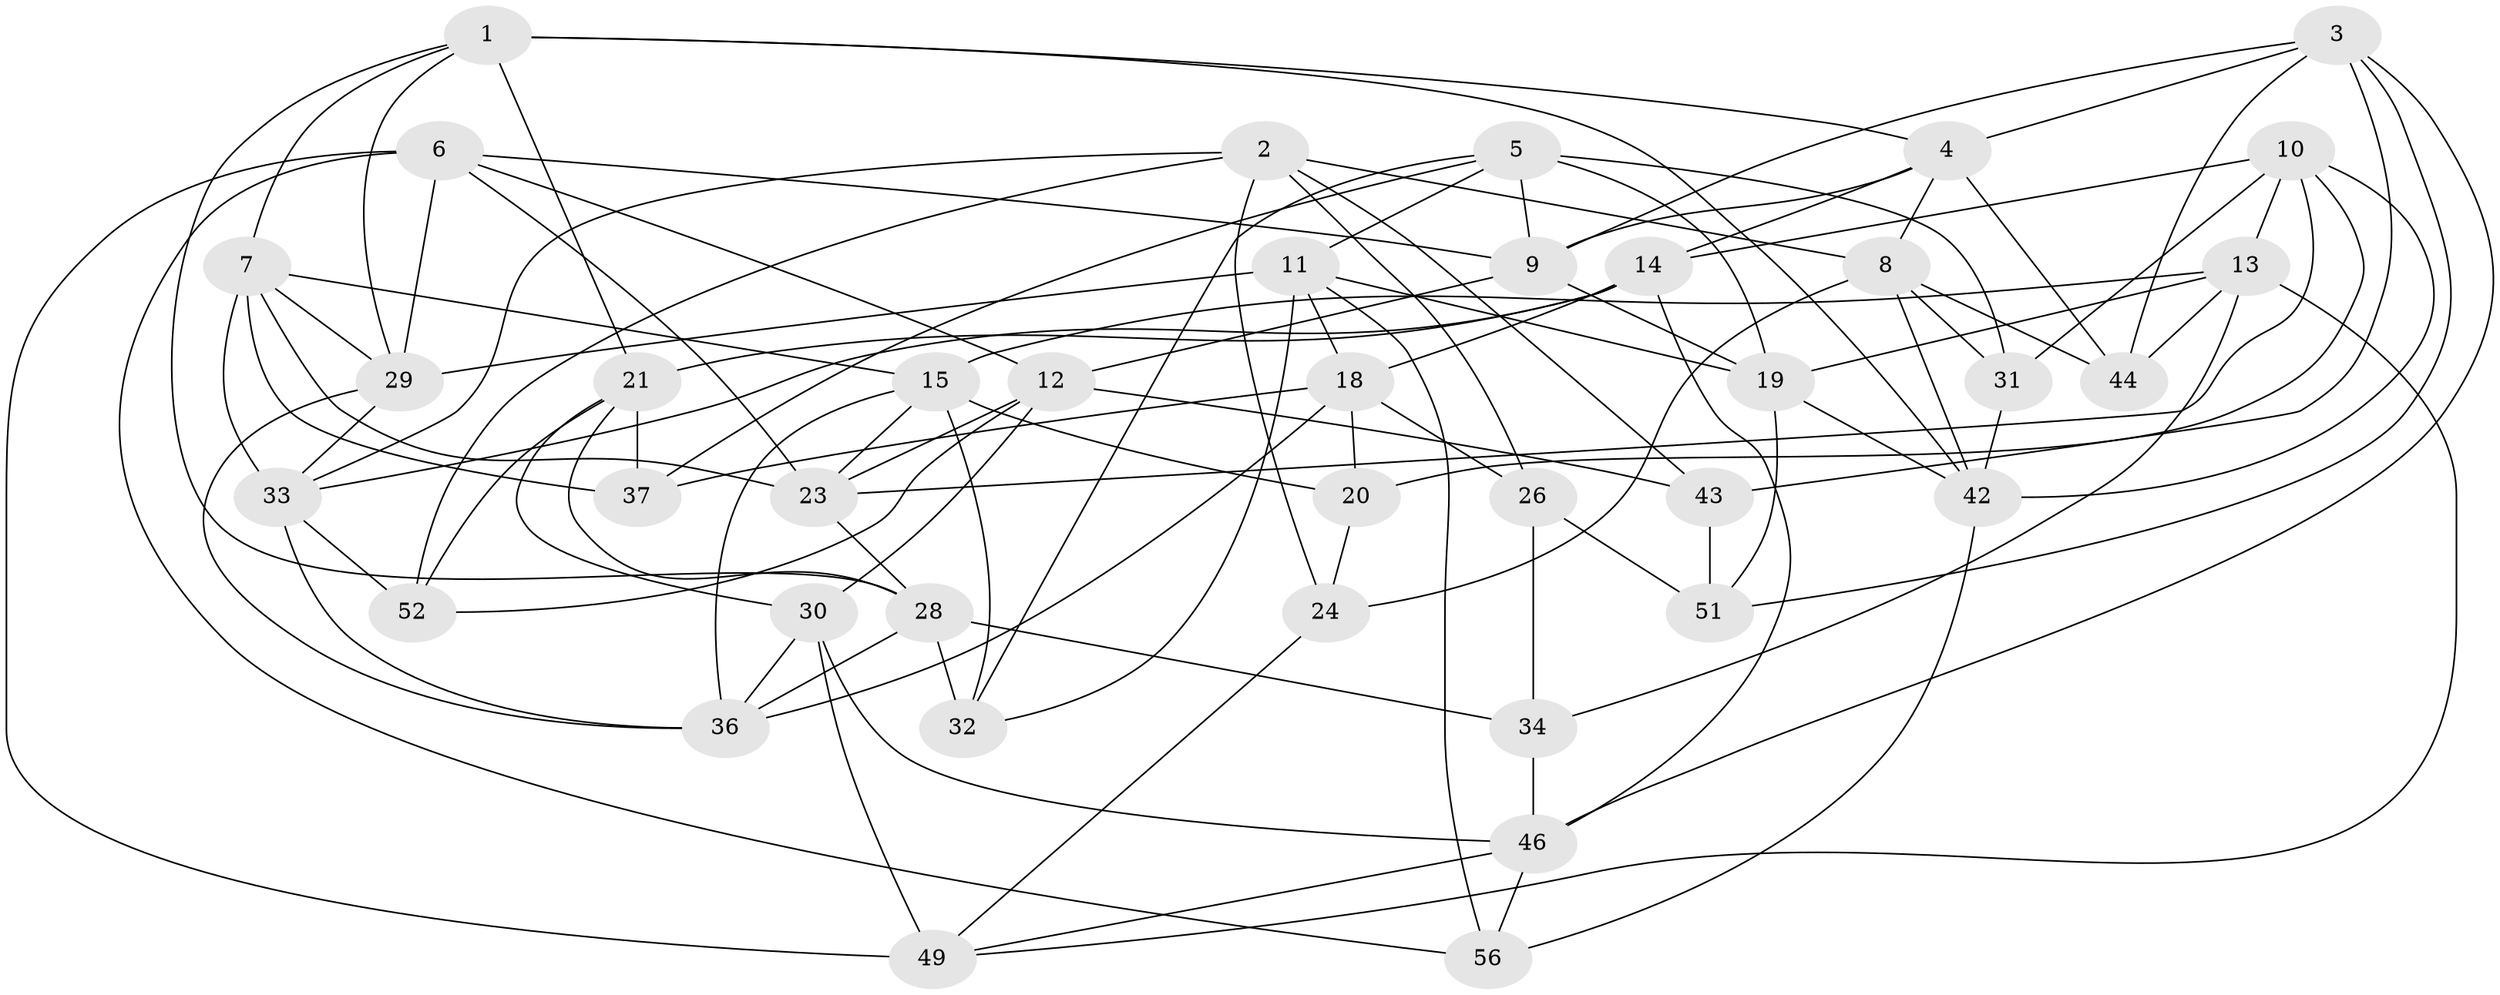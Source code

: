 // original degree distribution, {4: 1.0}
// Generated by graph-tools (version 1.1) at 2025/42/03/06/25 10:42:26]
// undirected, 39 vertices, 104 edges
graph export_dot {
graph [start="1"]
  node [color=gray90,style=filled];
  1 [super="+25"];
  2 [super="+66"];
  3 [super="+57"];
  4 [super="+16"];
  5 [super="+55"];
  6 [super="+41"];
  7 [super="+35"];
  8 [super="+63"];
  9 [super="+39"];
  10 [super="+38"];
  11 [super="+22"];
  12 [super="+64"];
  13 [super="+17"];
  14 [super="+60"];
  15 [super="+27"];
  18 [super="+54"];
  19 [super="+59"];
  20;
  21 [super="+48"];
  23 [super="+40"];
  24;
  26;
  28 [super="+62"];
  29 [super="+61"];
  30 [super="+45"];
  31;
  32;
  33 [super="+47"];
  34;
  36 [super="+50"];
  37;
  42 [super="+53"];
  43;
  44;
  46 [super="+65"];
  49 [super="+58"];
  51;
  52;
  56;
  1 -- 4;
  1 -- 21;
  1 -- 28;
  1 -- 42;
  1 -- 29;
  1 -- 7;
  2 -- 24;
  2 -- 52;
  2 -- 43;
  2 -- 33;
  2 -- 26;
  2 -- 8;
  3 -- 46;
  3 -- 44;
  3 -- 9;
  3 -- 51;
  3 -- 43;
  3 -- 4;
  4 -- 9;
  4 -- 44;
  4 -- 8;
  4 -- 14;
  5 -- 31;
  5 -- 37;
  5 -- 32;
  5 -- 19;
  5 -- 9;
  5 -- 11;
  6 -- 56;
  6 -- 12;
  6 -- 9;
  6 -- 49;
  6 -- 29;
  6 -- 23;
  7 -- 23;
  7 -- 37;
  7 -- 33;
  7 -- 15;
  7 -- 29;
  8 -- 31;
  8 -- 42;
  8 -- 24;
  8 -- 44;
  9 -- 19;
  9 -- 12;
  10 -- 14;
  10 -- 42;
  10 -- 13;
  10 -- 20;
  10 -- 31;
  10 -- 23;
  11 -- 32;
  11 -- 18;
  11 -- 56;
  11 -- 29;
  11 -- 19;
  12 -- 30;
  12 -- 43;
  12 -- 52;
  12 -- 23;
  13 -- 44;
  13 -- 34;
  13 -- 19;
  13 -- 15;
  13 -- 49;
  14 -- 18;
  14 -- 33;
  14 -- 21;
  14 -- 46;
  15 -- 20;
  15 -- 32;
  15 -- 23;
  15 -- 36;
  18 -- 37;
  18 -- 26;
  18 -- 20;
  18 -- 36;
  19 -- 51;
  19 -- 42;
  20 -- 24;
  21 -- 37;
  21 -- 28;
  21 -- 52;
  21 -- 30;
  23 -- 28;
  24 -- 49;
  26 -- 34;
  26 -- 51;
  28 -- 36;
  28 -- 34;
  28 -- 32;
  29 -- 36;
  29 -- 33;
  30 -- 49 [weight=2];
  30 -- 46;
  30 -- 36;
  31 -- 42;
  33 -- 52;
  33 -- 36;
  34 -- 46;
  42 -- 56;
  43 -- 51;
  46 -- 56;
  46 -- 49;
}
